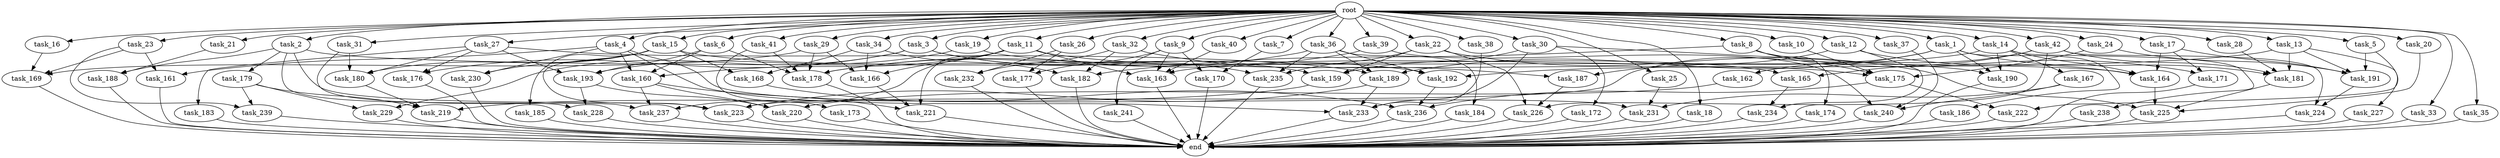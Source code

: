 digraph G {
  task_171 [size="996432412.672000"];
  task_32 [size="1.024000"];
  task_191 [size="1451698946.048000"];
  task_220 [size="2413771620.352000"];
  task_27 [size="1.024000"];
  task_4 [size="1.024000"];
  task_2 [size="1.024000"];
  task_13 [size="1.024000"];
  task_241 [size="309237645.312000"];
  task_186 [size="77309411.328000"];
  task_41 [size="1.024000"];
  task_177 [size="343597383.680000"];
  task_228 [size="1279900254.208000"];
  task_223 [size="953482739.712000"];
  task_6 [size="1.024000"];
  task_9 [size="1.024000"];
  task_175 [size="661424963.584000"];
  task_189 [size="463856467.968000"];
  task_165 [size="730144440.320000"];
  task_159 [size="1408749273.088000"];
  task_188 [size="970662608.896000"];
  task_164 [size="1623497637.888000"];
  task_231 [size="1975684956.160000"];
  task_183 [size="309237645.312000"];
  task_31 [size="1.024000"];
  task_234 [size="618475290.624000"];
  task_230 [size="1279900254.208000"];
  task_16 [size="1.024000"];
  task_185 [size="420906795.008000"];
  task_40 [size="1.024000"];
  task_170 [size="1168231104.512000"];
  task_15 [size="1.024000"];
  task_10 [size="1.024000"];
  task_173 [size="77309411.328000"];
  task_29 [size="1.024000"];
  task_222 [size="1279900254.208000"];
  task_240 [size="764504178.688000"];
  task_162 [size="420906795.008000"];
  task_235 [size="1176821039.104000"];
  task_190 [size="420906795.008000"];
  task_221 [size="807453851.648000"];
  task_237 [size="850403524.608000"];
  task_26 [size="1.024000"];
  task_25 [size="1.024000"];
  end [size="0.000000"];
  task_227 [size="34359738.368000"];
  task_169 [size="206158430.208000"];
  task_192 [size="532575944.704000"];
  task_14 [size="1.024000"];
  task_180 [size="807453851.648000"];
  task_18 [size="1.024000"];
  task_12 [size="1.024000"];
  task_36 [size="1.024000"];
  task_33 [size="1.024000"];
  task_182 [size="1108101562.368000"];
  task_24 [size="1.024000"];
  task_229 [size="970662608.896000"];
  task_236 [size="1245540515.840000"];
  task_167 [size="34359738.368000"];
  task_184 [size="77309411.328000"];
  task_174 [size="137438953.472000"];
  task_224 [size="558345748.480000"];
  task_21 [size="1.024000"];
  task_37 [size="1.024000"];
  task_187 [size="858993459.200000"];
  task_23 [size="1.024000"];
  task_176 [size="858993459.200000"];
  root [size="0.000000"];
  task_5 [size="1.024000"];
  task_193 [size="927712935.936000"];
  task_11 [size="1.024000"];
  task_219 [size="979252543.488000"];
  task_179 [size="420906795.008000"];
  task_161 [size="996432412.672000"];
  task_3 [size="1.024000"];
  task_166 [size="532575944.704000"];
  task_239 [size="558345748.480000"];
  task_225 [size="1554778161.152000"];
  task_39 [size="1.024000"];
  task_232 [size="584115552.256000"];
  task_181 [size="747324309.504000"];
  task_22 [size="1.024000"];
  task_28 [size="1.024000"];
  task_7 [size="1.024000"];
  task_34 [size="1.024000"];
  task_233 [size="1623497637.888000"];
  task_226 [size="1520418422.784000"];
  task_17 [size="1.024000"];
  task_168 [size="841813590.016000"];
  task_20 [size="1.024000"];
  task_178 [size="807453851.648000"];
  task_1 [size="1.024000"];
  task_160 [size="1245540515.840000"];
  task_42 [size="1.024000"];
  task_172 [size="309237645.312000"];
  task_35 [size="1.024000"];
  task_163 [size="455266533.376000"];
  task_30 [size="1.024000"];
  task_38 [size="1.024000"];
  task_238 [size="34359738.368000"];
  task_8 [size="1.024000"];
  task_19 [size="1.024000"];

  task_171 -> end [size="1.000000"];
  task_32 -> task_187 [size="536870912.000000"];
  task_32 -> task_232 [size="536870912.000000"];
  task_32 -> task_182 [size="536870912.000000"];
  task_191 -> task_224 [size="134217728.000000"];
  task_220 -> end [size="1.000000"];
  task_27 -> task_176 [size="301989888.000000"];
  task_27 -> task_189 [size="301989888.000000"];
  task_27 -> task_183 [size="301989888.000000"];
  task_27 -> task_180 [size="301989888.000000"];
  task_27 -> task_193 [size="301989888.000000"];
  task_4 -> task_230 [size="838860800.000000"];
  task_4 -> task_161 [size="838860800.000000"];
  task_4 -> task_233 [size="838860800.000000"];
  task_4 -> task_160 [size="838860800.000000"];
  task_4 -> task_231 [size="838860800.000000"];
  task_2 -> task_223 [size="411041792.000000"];
  task_2 -> task_179 [size="411041792.000000"];
  task_2 -> task_164 [size="411041792.000000"];
  task_2 -> task_188 [size="411041792.000000"];
  task_2 -> task_228 [size="411041792.000000"];
  task_13 -> task_227 [size="33554432.000000"];
  task_13 -> task_192 [size="33554432.000000"];
  task_13 -> task_181 [size="33554432.000000"];
  task_13 -> task_191 [size="33554432.000000"];
  task_241 -> end [size="1.000000"];
  task_186 -> end [size="1.000000"];
  task_41 -> task_173 [size="75497472.000000"];
  task_41 -> task_178 [size="75497472.000000"];
  task_177 -> end [size="1.000000"];
  task_228 -> end [size="1.000000"];
  task_223 -> end [size="1.000000"];
  task_6 -> task_193 [size="301989888.000000"];
  task_6 -> task_160 [size="301989888.000000"];
  task_6 -> task_178 [size="301989888.000000"];
  task_9 -> task_163 [size="301989888.000000"];
  task_9 -> task_241 [size="301989888.000000"];
  task_9 -> task_170 [size="301989888.000000"];
  task_9 -> task_177 [size="301989888.000000"];
  task_175 -> task_222 [size="838860800.000000"];
  task_175 -> task_236 [size="838860800.000000"];
  task_189 -> task_223 [size="33554432.000000"];
  task_189 -> task_233 [size="33554432.000000"];
  task_165 -> task_234 [size="301989888.000000"];
  task_159 -> task_219 [size="134217728.000000"];
  task_188 -> end [size="1.000000"];
  task_164 -> task_225 [size="411041792.000000"];
  task_231 -> end [size="1.000000"];
  task_183 -> end [size="1.000000"];
  task_31 -> task_180 [size="75497472.000000"];
  task_31 -> task_237 [size="75497472.000000"];
  task_234 -> end [size="1.000000"];
  task_230 -> end [size="1.000000"];
  task_16 -> task_169 [size="33554432.000000"];
  task_185 -> end [size="1.000000"];
  task_40 -> task_163 [size="33554432.000000"];
  task_170 -> end [size="1.000000"];
  task_15 -> task_230 [size="411041792.000000"];
  task_15 -> task_223 [size="411041792.000000"];
  task_15 -> task_185 [size="411041792.000000"];
  task_15 -> task_192 [size="411041792.000000"];
  task_15 -> task_168 [size="411041792.000000"];
  task_15 -> task_180 [size="411041792.000000"];
  task_10 -> task_175 [size="301989888.000000"];
  task_173 -> end [size="1.000000"];
  task_29 -> task_169 [size="33554432.000000"];
  task_29 -> task_166 [size="33554432.000000"];
  task_29 -> task_178 [size="33554432.000000"];
  task_222 -> end [size="1.000000"];
  task_240 -> end [size="1.000000"];
  task_162 -> task_220 [size="838860800.000000"];
  task_235 -> end [size="1.000000"];
  task_190 -> end [size="1.000000"];
  task_221 -> end [size="1.000000"];
  task_237 -> end [size="1.000000"];
  task_26 -> task_232 [size="33554432.000000"];
  task_26 -> task_177 [size="33554432.000000"];
  task_25 -> task_231 [size="679477248.000000"];
  task_227 -> end [size="1.000000"];
  task_169 -> end [size="1.000000"];
  task_192 -> task_236 [size="75497472.000000"];
  task_14 -> task_167 [size="33554432.000000"];
  task_14 -> task_163 [size="33554432.000000"];
  task_14 -> task_238 [size="33554432.000000"];
  task_14 -> task_164 [size="33554432.000000"];
  task_14 -> task_190 [size="33554432.000000"];
  task_180 -> task_219 [size="411041792.000000"];
  task_18 -> end [size="1.000000"];
  task_12 -> task_187 [size="301989888.000000"];
  task_12 -> task_164 [size="301989888.000000"];
  task_12 -> task_234 [size="301989888.000000"];
  task_36 -> task_189 [size="75497472.000000"];
  task_36 -> task_192 [size="75497472.000000"];
  task_36 -> task_235 [size="75497472.000000"];
  task_36 -> task_184 [size="75497472.000000"];
  task_36 -> task_178 [size="75497472.000000"];
  task_33 -> end [size="1.000000"];
  task_182 -> end [size="1.000000"];
  task_24 -> task_175 [size="134217728.000000"];
  task_24 -> task_191 [size="134217728.000000"];
  task_229 -> end [size="1.000000"];
  task_236 -> end [size="1.000000"];
  task_167 -> task_240 [size="411041792.000000"];
  task_167 -> task_231 [size="411041792.000000"];
  task_184 -> end [size="1.000000"];
  task_174 -> end [size="1.000000"];
  task_224 -> end [size="1.000000"];
  task_21 -> task_188 [size="536870912.000000"];
  task_37 -> task_240 [size="33554432.000000"];
  task_187 -> task_226 [size="536870912.000000"];
  task_23 -> task_161 [size="134217728.000000"];
  task_23 -> task_169 [size="134217728.000000"];
  task_23 -> task_239 [size="134217728.000000"];
  task_176 -> end [size="1.000000"];
  root -> task_12 [size="1.000000"];
  root -> task_36 [size="1.000000"];
  root -> task_16 [size="1.000000"];
  root -> task_9 [size="1.000000"];
  root -> task_39 [size="1.000000"];
  root -> task_11 [size="1.000000"];
  root -> task_22 [size="1.000000"];
  root -> task_7 [size="1.000000"];
  root -> task_33 [size="1.000000"];
  root -> task_28 [size="1.000000"];
  root -> task_4 [size="1.000000"];
  root -> task_34 [size="1.000000"];
  root -> task_2 [size="1.000000"];
  root -> task_15 [size="1.000000"];
  root -> task_10 [size="1.000000"];
  root -> task_29 [size="1.000000"];
  root -> task_21 [size="1.000000"];
  root -> task_17 [size="1.000000"];
  root -> task_18 [size="1.000000"];
  root -> task_41 [size="1.000000"];
  root -> task_20 [size="1.000000"];
  root -> task_23 [size="1.000000"];
  root -> task_42 [size="1.000000"];
  root -> task_6 [size="1.000000"];
  root -> task_32 [size="1.000000"];
  root -> task_5 [size="1.000000"];
  root -> task_37 [size="1.000000"];
  root -> task_26 [size="1.000000"];
  root -> task_25 [size="1.000000"];
  root -> task_31 [size="1.000000"];
  root -> task_35 [size="1.000000"];
  root -> task_13 [size="1.000000"];
  root -> task_30 [size="1.000000"];
  root -> task_19 [size="1.000000"];
  root -> task_1 [size="1.000000"];
  root -> task_40 [size="1.000000"];
  root -> task_38 [size="1.000000"];
  root -> task_24 [size="1.000000"];
  root -> task_3 [size="1.000000"];
  root -> task_8 [size="1.000000"];
  root -> task_27 [size="1.000000"];
  root -> task_14 [size="1.000000"];
  task_5 -> task_191 [size="411041792.000000"];
  task_5 -> task_222 [size="411041792.000000"];
  task_193 -> task_220 [size="838860800.000000"];
  task_193 -> task_228 [size="838860800.000000"];
  task_11 -> task_175 [size="75497472.000000"];
  task_11 -> task_163 [size="75497472.000000"];
  task_11 -> task_221 [size="75497472.000000"];
  task_11 -> task_160 [size="75497472.000000"];
  task_11 -> task_237 [size="75497472.000000"];
  task_11 -> task_166 [size="75497472.000000"];
  task_219 -> end [size="1.000000"];
  task_179 -> task_219 [size="411041792.000000"];
  task_179 -> task_229 [size="411041792.000000"];
  task_179 -> task_239 [size="411041792.000000"];
  task_161 -> end [size="1.000000"];
  task_3 -> task_229 [size="536870912.000000"];
  task_3 -> task_176 [size="536870912.000000"];
  task_3 -> task_159 [size="536870912.000000"];
  task_3 -> task_235 [size="536870912.000000"];
  task_166 -> task_221 [size="33554432.000000"];
  task_239 -> end [size="1.000000"];
  task_225 -> end [size="1.000000"];
  task_39 -> task_240 [size="301989888.000000"];
  task_39 -> task_178 [size="301989888.000000"];
  task_232 -> end [size="1.000000"];
  task_181 -> task_225 [size="33554432.000000"];
  task_22 -> task_225 [size="536870912.000000"];
  task_22 -> task_235 [size="536870912.000000"];
  task_22 -> task_159 [size="536870912.000000"];
  task_22 -> task_226 [size="536870912.000000"];
  task_28 -> task_181 [size="209715200.000000"];
  task_7 -> task_170 [size="838860800.000000"];
  task_34 -> task_168 [size="411041792.000000"];
  task_34 -> task_182 [size="411041792.000000"];
  task_34 -> task_166 [size="411041792.000000"];
  task_233 -> end [size="1.000000"];
  task_226 -> end [size="1.000000"];
  task_17 -> task_164 [size="838860800.000000"];
  task_17 -> task_171 [size="838860800.000000"];
  task_17 -> task_191 [size="838860800.000000"];
  task_168 -> task_236 [size="301989888.000000"];
  task_20 -> task_225 [size="536870912.000000"];
  task_178 -> end [size="1.000000"];
  task_1 -> task_189 [size="75497472.000000"];
  task_1 -> task_190 [size="75497472.000000"];
  task_1 -> task_186 [size="75497472.000000"];
  task_1 -> task_181 [size="75497472.000000"];
  task_1 -> task_223 [size="75497472.000000"];
  task_160 -> task_221 [size="679477248.000000"];
  task_160 -> task_220 [size="679477248.000000"];
  task_160 -> task_237 [size="679477248.000000"];
  task_42 -> task_224 [size="411041792.000000"];
  task_42 -> task_165 [size="411041792.000000"];
  task_42 -> task_226 [size="411041792.000000"];
  task_42 -> task_181 [size="411041792.000000"];
  task_42 -> task_162 [size="411041792.000000"];
  task_172 -> end [size="1.000000"];
  task_35 -> end [size="1.000000"];
  task_163 -> end [size="1.000000"];
  task_30 -> task_172 [size="301989888.000000"];
  task_30 -> task_233 [size="301989888.000000"];
  task_30 -> task_159 [size="301989888.000000"];
  task_30 -> task_190 [size="301989888.000000"];
  task_38 -> task_233 [size="411041792.000000"];
  task_238 -> end [size="1.000000"];
  task_8 -> task_175 [size="134217728.000000"];
  task_8 -> task_182 [size="134217728.000000"];
  task_8 -> task_171 [size="134217728.000000"];
  task_8 -> task_174 [size="134217728.000000"];
  task_19 -> task_193 [size="301989888.000000"];
  task_19 -> task_165 [size="301989888.000000"];
}
